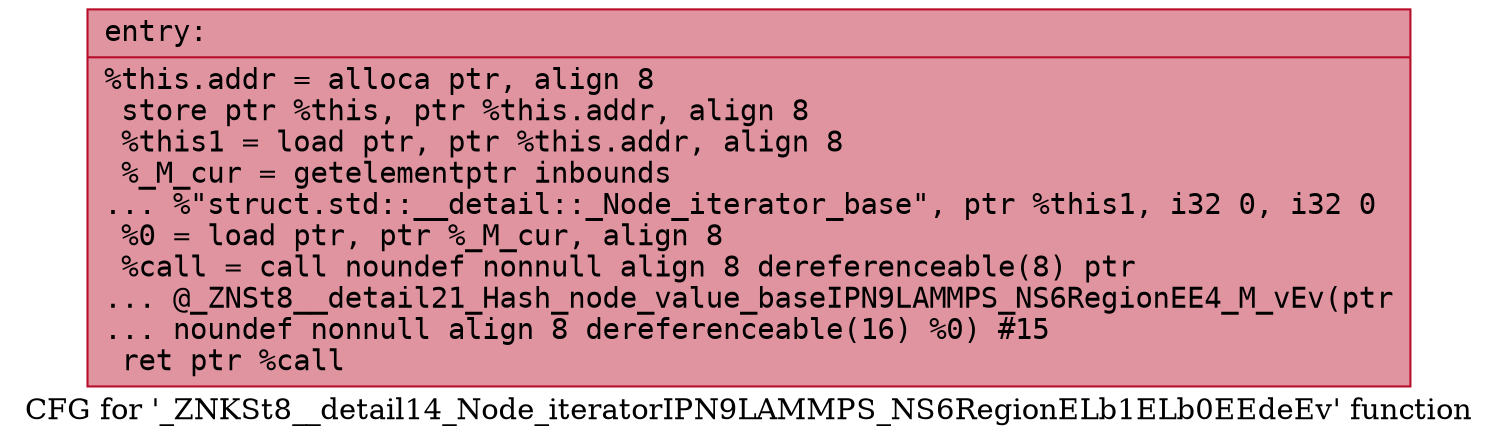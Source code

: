 digraph "CFG for '_ZNKSt8__detail14_Node_iteratorIPN9LAMMPS_NS6RegionELb1ELb0EEdeEv' function" {
	label="CFG for '_ZNKSt8__detail14_Node_iteratorIPN9LAMMPS_NS6RegionELb1ELb0EEdeEv' function";

	Node0x561837be1370 [shape=record,color="#b70d28ff", style=filled, fillcolor="#b70d2870" fontname="Courier",label="{entry:\l|  %this.addr = alloca ptr, align 8\l  store ptr %this, ptr %this.addr, align 8\l  %this1 = load ptr, ptr %this.addr, align 8\l  %_M_cur = getelementptr inbounds\l... %\"struct.std::__detail::_Node_iterator_base\", ptr %this1, i32 0, i32 0\l  %0 = load ptr, ptr %_M_cur, align 8\l  %call = call noundef nonnull align 8 dereferenceable(8) ptr\l... @_ZNSt8__detail21_Hash_node_value_baseIPN9LAMMPS_NS6RegionEE4_M_vEv(ptr\l... noundef nonnull align 8 dereferenceable(16) %0) #15\l  ret ptr %call\l}"];
}
